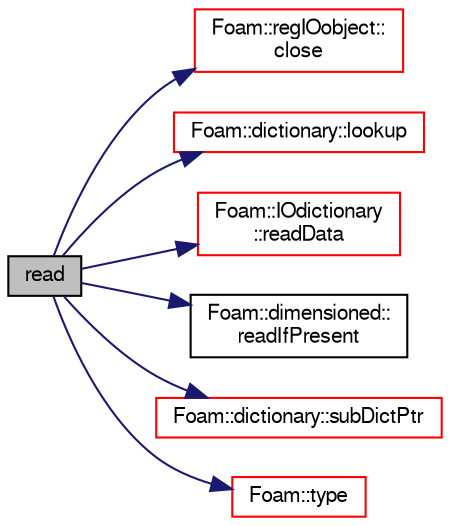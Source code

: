 digraph "read"
{
  bgcolor="transparent";
  edge [fontname="FreeSans",fontsize="10",labelfontname="FreeSans",labelfontsize="10"];
  node [fontname="FreeSans",fontsize="10",shape=record];
  rankdir="LR";
  Node1621 [label="read",height=0.2,width=0.4,color="black", fillcolor="grey75", style="filled", fontcolor="black"];
  Node1621 -> Node1622 [color="midnightblue",fontsize="10",style="solid",fontname="FreeSans"];
  Node1622 [label="Foam::regIOobject::\lclose",height=0.2,width=0.4,color="red",URL="$a26334.html#a5ae591df94fc66ccb85cbb6565368bca",tooltip="Close Istream. "];
  Node1621 -> Node1638 [color="midnightblue",fontsize="10",style="solid",fontname="FreeSans"];
  Node1638 [label="Foam::dictionary::lookup",height=0.2,width=0.4,color="red",URL="$a26014.html#a6a0727fa523e48977e27348663def509",tooltip="Find and return an entry data stream. "];
  Node1621 -> Node1924 [color="midnightblue",fontsize="10",style="solid",fontname="FreeSans"];
  Node1924 [label="Foam::IOdictionary\l::readData",height=0.2,width=0.4,color="red",URL="$a26158.html#ac3b3d77e7369ae2785973778644137c5",tooltip="ReadData function required for regIOobject read operation. "];
  Node1621 -> Node1960 [color="midnightblue",fontsize="10",style="solid",fontname="FreeSans"];
  Node1960 [label="Foam::dimensioned::\lreadIfPresent",height=0.2,width=0.4,color="black",URL="$a26366.html#ae9908fe8be8b23b418bf2ae8987b9abd",tooltip="Update the value of dimensioned<Type> if found in the dictionary. "];
  Node1621 -> Node1961 [color="midnightblue",fontsize="10",style="solid",fontname="FreeSans"];
  Node1961 [label="Foam::dictionary::subDictPtr",height=0.2,width=0.4,color="red",URL="$a26014.html#adadf3cea84d24fb561892e200c8904e6",tooltip="Find and return a sub-dictionary pointer if present. "];
  Node1621 -> Node1772 [color="midnightblue",fontsize="10",style="solid",fontname="FreeSans"];
  Node1772 [label="Foam::type",height=0.2,width=0.4,color="red",URL="$a21124.html#aec48583af672626378f501eb9fc32cd1",tooltip="Return the file type: DIRECTORY or FILE. "];
}
